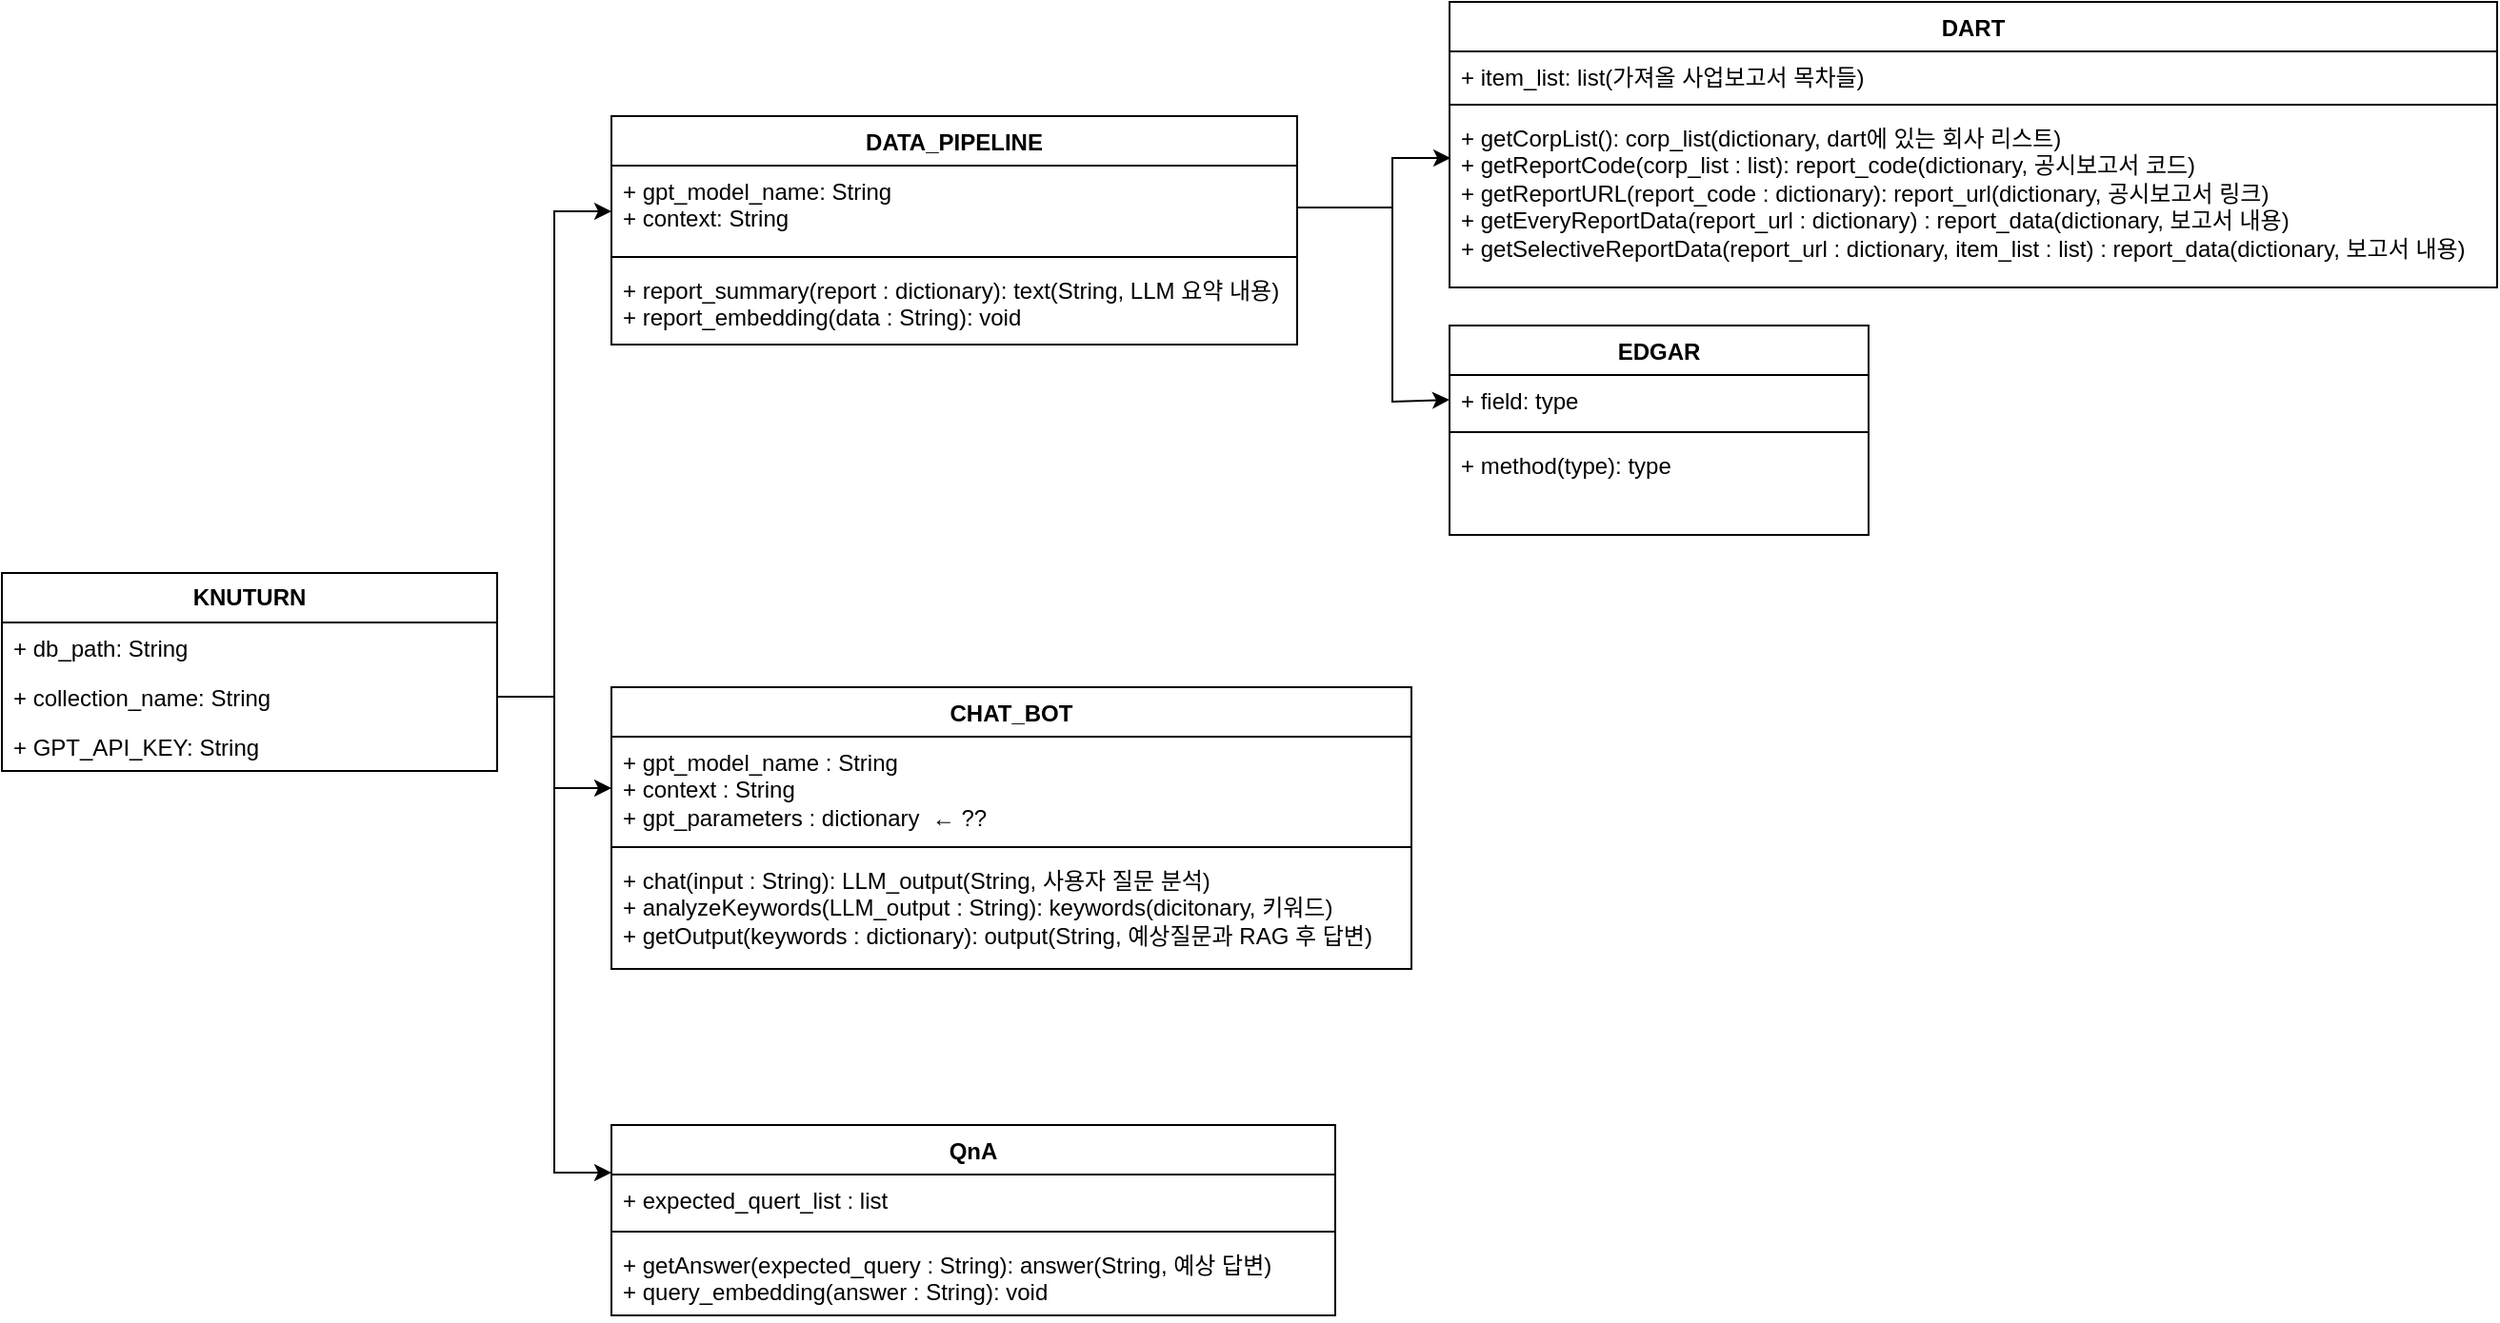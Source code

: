 <mxfile version="24.2.3" type="device">
  <diagram name="페이지-1" id="WWmK2mgtXMB2TsY04g74">
    <mxGraphModel dx="1816" dy="487" grid="1" gridSize="10" guides="1" tooltips="1" connect="1" arrows="1" fold="1" page="1" pageScale="1" pageWidth="827" pageHeight="1169" math="0" shadow="0">
      <root>
        <mxCell id="0" />
        <mxCell id="1" parent="0" />
        <mxCell id="lhYpRNcE0l-zWbSrkpPp-6" value="DATA_PIPELINE" style="swimlane;fontStyle=1;align=center;verticalAlign=top;childLayout=stackLayout;horizontal=1;startSize=26;horizontalStack=0;resizeParent=1;resizeParentMax=0;resizeLast=0;collapsible=1;marginBottom=0;whiteSpace=wrap;html=1;" vertex="1" parent="1">
          <mxGeometry x="-40" y="220" width="360" height="120" as="geometry" />
        </mxCell>
        <mxCell id="lhYpRNcE0l-zWbSrkpPp-7" value="&lt;div&gt;+ gpt_model_name: String&lt;/div&gt;&lt;div&gt;+ context: String&lt;/div&gt;&lt;div&gt;&lt;br&gt;&lt;/div&gt;" style="text;strokeColor=none;fillColor=none;align=left;verticalAlign=top;spacingLeft=4;spacingRight=4;overflow=hidden;rotatable=0;points=[[0,0.5],[1,0.5]];portConstraint=eastwest;whiteSpace=wrap;html=1;" vertex="1" parent="lhYpRNcE0l-zWbSrkpPp-6">
          <mxGeometry y="26" width="360" height="44" as="geometry" />
        </mxCell>
        <mxCell id="lhYpRNcE0l-zWbSrkpPp-38" value="" style="endArrow=classic;html=1;rounded=0;curved=0;exitX=1;exitY=0.5;exitDx=0;exitDy=0;" edge="1" parent="lhYpRNcE0l-zWbSrkpPp-6" source="lhYpRNcE0l-zWbSrkpPp-33">
          <mxGeometry width="50" height="50" relative="1" as="geometry">
            <mxPoint x="300" y="360" as="sourcePoint" />
            <mxPoint y="50" as="targetPoint" />
            <Array as="points">
              <mxPoint x="-30" y="305" />
              <mxPoint x="-30" y="50" />
            </Array>
          </mxGeometry>
        </mxCell>
        <mxCell id="lhYpRNcE0l-zWbSrkpPp-8" value="" style="line;strokeWidth=1;fillColor=none;align=left;verticalAlign=middle;spacingTop=-1;spacingLeft=3;spacingRight=3;rotatable=0;labelPosition=right;points=[];portConstraint=eastwest;strokeColor=inherit;" vertex="1" parent="lhYpRNcE0l-zWbSrkpPp-6">
          <mxGeometry y="70" width="360" height="8" as="geometry" />
        </mxCell>
        <mxCell id="lhYpRNcE0l-zWbSrkpPp-9" value="&lt;div&gt;+ report_summary(report : dictionary): text(String, LLM 요약 내용)&lt;/div&gt;+ report_embedding(data : String): void" style="text;strokeColor=none;fillColor=none;align=left;verticalAlign=top;spacingLeft=4;spacingRight=4;overflow=hidden;rotatable=0;points=[[0,0.5],[1,0.5]];portConstraint=eastwest;whiteSpace=wrap;html=1;" vertex="1" parent="lhYpRNcE0l-zWbSrkpPp-6">
          <mxGeometry y="78" width="360" height="42" as="geometry" />
        </mxCell>
        <mxCell id="lhYpRNcE0l-zWbSrkpPp-10" value="DART" style="swimlane;fontStyle=1;align=center;verticalAlign=top;childLayout=stackLayout;horizontal=1;startSize=26;horizontalStack=0;resizeParent=1;resizeParentMax=0;resizeLast=0;collapsible=1;marginBottom=0;whiteSpace=wrap;html=1;" vertex="1" parent="1">
          <mxGeometry x="400" y="160" width="550" height="150" as="geometry" />
        </mxCell>
        <mxCell id="lhYpRNcE0l-zWbSrkpPp-11" value="+ item_list: list(가져올 사업보고서 목차들)" style="text;strokeColor=none;fillColor=none;align=left;verticalAlign=top;spacingLeft=4;spacingRight=4;overflow=hidden;rotatable=0;points=[[0,0.5],[1,0.5]];portConstraint=eastwest;whiteSpace=wrap;html=1;" vertex="1" parent="lhYpRNcE0l-zWbSrkpPp-10">
          <mxGeometry y="26" width="550" height="24" as="geometry" />
        </mxCell>
        <mxCell id="lhYpRNcE0l-zWbSrkpPp-12" value="" style="line;strokeWidth=1;fillColor=none;align=left;verticalAlign=middle;spacingTop=-1;spacingLeft=3;spacingRight=3;rotatable=0;labelPosition=right;points=[];portConstraint=eastwest;strokeColor=inherit;" vertex="1" parent="lhYpRNcE0l-zWbSrkpPp-10">
          <mxGeometry y="50" width="550" height="8" as="geometry" />
        </mxCell>
        <mxCell id="lhYpRNcE0l-zWbSrkpPp-13" value="+ getCorpList(): corp_list(dictionary, dart에 있는 회사 리스트)&lt;div&gt;+ getReportCode(corp_list : list): report_code(dictionary, 공시보고서 코드)&lt;/div&gt;&lt;div&gt;+ getReportURL(report_code : dictionary): report_url(dictionary, 공시보고서 링크)&lt;/div&gt;&lt;div&gt;+ getEveryReportData(report_url : dictionary) : report_data(dictionary, 보고서 내용)&lt;/div&gt;&lt;div&gt;+ getSelectiveReportData(report_url : dictionary, item_list : list) : report_data(dictionary, 보고서 내용)&lt;/div&gt;" style="text;strokeColor=none;fillColor=none;align=left;verticalAlign=top;spacingLeft=4;spacingRight=4;overflow=hidden;rotatable=0;points=[[0,0.5],[1,0.5]];portConstraint=eastwest;whiteSpace=wrap;html=1;" vertex="1" parent="lhYpRNcE0l-zWbSrkpPp-10">
          <mxGeometry y="58" width="550" height="92" as="geometry" />
        </mxCell>
        <mxCell id="lhYpRNcE0l-zWbSrkpPp-15" value="EDGAR" style="swimlane;fontStyle=1;align=center;verticalAlign=top;childLayout=stackLayout;horizontal=1;startSize=26;horizontalStack=0;resizeParent=1;resizeParentMax=0;resizeLast=0;collapsible=1;marginBottom=0;whiteSpace=wrap;html=1;" vertex="1" parent="1">
          <mxGeometry x="400" y="330" width="220" height="110" as="geometry" />
        </mxCell>
        <mxCell id="lhYpRNcE0l-zWbSrkpPp-16" value="+ field: type" style="text;strokeColor=none;fillColor=none;align=left;verticalAlign=top;spacingLeft=4;spacingRight=4;overflow=hidden;rotatable=0;points=[[0,0.5],[1,0.5]];portConstraint=eastwest;whiteSpace=wrap;html=1;" vertex="1" parent="lhYpRNcE0l-zWbSrkpPp-15">
          <mxGeometry y="26" width="220" height="26" as="geometry" />
        </mxCell>
        <mxCell id="lhYpRNcE0l-zWbSrkpPp-17" value="" style="line;strokeWidth=1;fillColor=none;align=left;verticalAlign=middle;spacingTop=-1;spacingLeft=3;spacingRight=3;rotatable=0;labelPosition=right;points=[];portConstraint=eastwest;strokeColor=inherit;" vertex="1" parent="lhYpRNcE0l-zWbSrkpPp-15">
          <mxGeometry y="52" width="220" height="8" as="geometry" />
        </mxCell>
        <mxCell id="lhYpRNcE0l-zWbSrkpPp-18" value="+ method(type): type" style="text;strokeColor=none;fillColor=none;align=left;verticalAlign=top;spacingLeft=4;spacingRight=4;overflow=hidden;rotatable=0;points=[[0,0.5],[1,0.5]];portConstraint=eastwest;whiteSpace=wrap;html=1;" vertex="1" parent="lhYpRNcE0l-zWbSrkpPp-15">
          <mxGeometry y="60" width="220" height="50" as="geometry" />
        </mxCell>
        <mxCell id="lhYpRNcE0l-zWbSrkpPp-19" value="CHAT_BOT" style="swimlane;fontStyle=1;align=center;verticalAlign=top;childLayout=stackLayout;horizontal=1;startSize=26;horizontalStack=0;resizeParent=1;resizeParentMax=0;resizeLast=0;collapsible=1;marginBottom=0;whiteSpace=wrap;html=1;" vertex="1" parent="1">
          <mxGeometry x="-40" y="520" width="420" height="148" as="geometry" />
        </mxCell>
        <mxCell id="lhYpRNcE0l-zWbSrkpPp-20" value="+ gpt_model_name : String&lt;div&gt;+ context : String&lt;/div&gt;&lt;div&gt;+ gpt_parameters : dictionary&amp;nbsp; ← ??&lt;/div&gt;" style="text;strokeColor=none;fillColor=none;align=left;verticalAlign=top;spacingLeft=4;spacingRight=4;overflow=hidden;rotatable=0;points=[[0,0.5],[1,0.5]];portConstraint=eastwest;whiteSpace=wrap;html=1;" vertex="1" parent="lhYpRNcE0l-zWbSrkpPp-19">
          <mxGeometry y="26" width="420" height="54" as="geometry" />
        </mxCell>
        <mxCell id="lhYpRNcE0l-zWbSrkpPp-21" value="" style="line;strokeWidth=1;fillColor=none;align=left;verticalAlign=middle;spacingTop=-1;spacingLeft=3;spacingRight=3;rotatable=0;labelPosition=right;points=[];portConstraint=eastwest;strokeColor=inherit;" vertex="1" parent="lhYpRNcE0l-zWbSrkpPp-19">
          <mxGeometry y="80" width="420" height="8" as="geometry" />
        </mxCell>
        <mxCell id="lhYpRNcE0l-zWbSrkpPp-22" value="+ chat(input : String): LLM_output(String, 사용자 질문 분석)&lt;div&gt;+ analyzeKeywords(LLM_output : String): keywords(dicitonary, 키워드)&lt;br&gt;&lt;div&gt;+ getOutput(keywords : dictionary): output(String, 예상질문과 RAG 후 답변)&lt;/div&gt;&lt;/div&gt;" style="text;strokeColor=none;fillColor=none;align=left;verticalAlign=top;spacingLeft=4;spacingRight=4;overflow=hidden;rotatable=0;points=[[0,0.5],[1,0.5]];portConstraint=eastwest;whiteSpace=wrap;html=1;" vertex="1" parent="lhYpRNcE0l-zWbSrkpPp-19">
          <mxGeometry y="88" width="420" height="60" as="geometry" />
        </mxCell>
        <mxCell id="lhYpRNcE0l-zWbSrkpPp-23" value="QnA" style="swimlane;fontStyle=1;align=center;verticalAlign=top;childLayout=stackLayout;horizontal=1;startSize=26;horizontalStack=0;resizeParent=1;resizeParentMax=0;resizeLast=0;collapsible=1;marginBottom=0;whiteSpace=wrap;html=1;" vertex="1" parent="1">
          <mxGeometry x="-40" y="750" width="380" height="100" as="geometry" />
        </mxCell>
        <mxCell id="lhYpRNcE0l-zWbSrkpPp-24" value="+ expected_quert_list : list" style="text;strokeColor=none;fillColor=none;align=left;verticalAlign=top;spacingLeft=4;spacingRight=4;overflow=hidden;rotatable=0;points=[[0,0.5],[1,0.5]];portConstraint=eastwest;whiteSpace=wrap;html=1;" vertex="1" parent="lhYpRNcE0l-zWbSrkpPp-23">
          <mxGeometry y="26" width="380" height="26" as="geometry" />
        </mxCell>
        <mxCell id="lhYpRNcE0l-zWbSrkpPp-25" value="" style="line;strokeWidth=1;fillColor=none;align=left;verticalAlign=middle;spacingTop=-1;spacingLeft=3;spacingRight=3;rotatable=0;labelPosition=right;points=[];portConstraint=eastwest;strokeColor=inherit;" vertex="1" parent="lhYpRNcE0l-zWbSrkpPp-23">
          <mxGeometry y="52" width="380" height="8" as="geometry" />
        </mxCell>
        <mxCell id="lhYpRNcE0l-zWbSrkpPp-26" value="&lt;div&gt;+ getAnswer(expected_query : String): answer(String, 예상 답변)&lt;/div&gt;+ query_embedding(answer : String): void" style="text;strokeColor=none;fillColor=none;align=left;verticalAlign=top;spacingLeft=4;spacingRight=4;overflow=hidden;rotatable=0;points=[[0,0.5],[1,0.5]];portConstraint=eastwest;whiteSpace=wrap;html=1;" vertex="1" parent="lhYpRNcE0l-zWbSrkpPp-23">
          <mxGeometry y="60" width="380" height="40" as="geometry" />
        </mxCell>
        <mxCell id="lhYpRNcE0l-zWbSrkpPp-31" value="&lt;b&gt;KNUTURN&lt;/b&gt;" style="swimlane;fontStyle=0;childLayout=stackLayout;horizontal=1;startSize=26;fillColor=none;horizontalStack=0;resizeParent=1;resizeParentMax=0;resizeLast=0;collapsible=1;marginBottom=0;whiteSpace=wrap;html=1;" vertex="1" parent="1">
          <mxGeometry x="-360" y="460" width="260" height="104" as="geometry" />
        </mxCell>
        <mxCell id="lhYpRNcE0l-zWbSrkpPp-32" value="+ db_path: String" style="text;strokeColor=none;fillColor=none;align=left;verticalAlign=top;spacingLeft=4;spacingRight=4;overflow=hidden;rotatable=0;points=[[0,0.5],[1,0.5]];portConstraint=eastwest;whiteSpace=wrap;html=1;" vertex="1" parent="lhYpRNcE0l-zWbSrkpPp-31">
          <mxGeometry y="26" width="260" height="26" as="geometry" />
        </mxCell>
        <mxCell id="lhYpRNcE0l-zWbSrkpPp-33" value="+ collection_name: String" style="text;strokeColor=none;fillColor=none;align=left;verticalAlign=top;spacingLeft=4;spacingRight=4;overflow=hidden;rotatable=0;points=[[0,0.5],[1,0.5]];portConstraint=eastwest;whiteSpace=wrap;html=1;" vertex="1" parent="lhYpRNcE0l-zWbSrkpPp-31">
          <mxGeometry y="52" width="260" height="26" as="geometry" />
        </mxCell>
        <mxCell id="lhYpRNcE0l-zWbSrkpPp-34" value="+ GPT_API_KEY: String" style="text;strokeColor=none;fillColor=none;align=left;verticalAlign=top;spacingLeft=4;spacingRight=4;overflow=hidden;rotatable=0;points=[[0,0.5],[1,0.5]];portConstraint=eastwest;whiteSpace=wrap;html=1;" vertex="1" parent="lhYpRNcE0l-zWbSrkpPp-31">
          <mxGeometry y="78" width="260" height="26" as="geometry" />
        </mxCell>
        <mxCell id="lhYpRNcE0l-zWbSrkpPp-39" value="" style="endArrow=classic;html=1;rounded=0;curved=0;exitX=1;exitY=0.5;exitDx=0;exitDy=0;entryX=0;entryY=0.5;entryDx=0;entryDy=0;" edge="1" parent="1" source="lhYpRNcE0l-zWbSrkpPp-33" target="lhYpRNcE0l-zWbSrkpPp-20">
          <mxGeometry width="50" height="50" relative="1" as="geometry">
            <mxPoint x="-110" y="535" as="sourcePoint" />
            <mxPoint x="-30" y="278" as="targetPoint" />
            <Array as="points">
              <mxPoint x="-70" y="525" />
              <mxPoint x="-70" y="573" />
            </Array>
          </mxGeometry>
        </mxCell>
        <mxCell id="lhYpRNcE0l-zWbSrkpPp-40" value="" style="endArrow=classic;html=1;rounded=0;curved=0;exitX=1;exitY=0.5;exitDx=0;exitDy=0;entryX=0;entryY=0.25;entryDx=0;entryDy=0;" edge="1" parent="1" source="lhYpRNcE0l-zWbSrkpPp-33" target="lhYpRNcE0l-zWbSrkpPp-23">
          <mxGeometry width="50" height="50" relative="1" as="geometry">
            <mxPoint x="-100" y="545" as="sourcePoint" />
            <mxPoint x="-20" y="288" as="targetPoint" />
            <Array as="points">
              <mxPoint x="-70" y="525" />
              <mxPoint x="-70" y="775" />
            </Array>
          </mxGeometry>
        </mxCell>
        <mxCell id="lhYpRNcE0l-zWbSrkpPp-41" value="" style="endArrow=classic;html=1;rounded=0;curved=0;exitX=1;exitY=0.5;exitDx=0;exitDy=0;entryX=0.001;entryY=0.261;entryDx=0;entryDy=0;entryPerimeter=0;" edge="1" parent="1" source="lhYpRNcE0l-zWbSrkpPp-7" target="lhYpRNcE0l-zWbSrkpPp-13">
          <mxGeometry width="50" height="50" relative="1" as="geometry">
            <mxPoint x="-90" y="555" as="sourcePoint" />
            <mxPoint x="-10" y="298" as="targetPoint" />
            <Array as="points">
              <mxPoint x="370" y="268" />
              <mxPoint x="370" y="242" />
            </Array>
          </mxGeometry>
        </mxCell>
        <mxCell id="lhYpRNcE0l-zWbSrkpPp-42" value="" style="endArrow=classic;html=1;rounded=0;curved=0;exitX=1;exitY=0.5;exitDx=0;exitDy=0;entryX=0;entryY=0.5;entryDx=0;entryDy=0;" edge="1" parent="1" source="lhYpRNcE0l-zWbSrkpPp-7" target="lhYpRNcE0l-zWbSrkpPp-16">
          <mxGeometry width="50" height="50" relative="1" as="geometry">
            <mxPoint x="-80" y="565" as="sourcePoint" />
            <mxPoint y="308" as="targetPoint" />
            <Array as="points">
              <mxPoint x="370" y="268" />
              <mxPoint x="370" y="370" />
            </Array>
          </mxGeometry>
        </mxCell>
      </root>
    </mxGraphModel>
  </diagram>
</mxfile>

